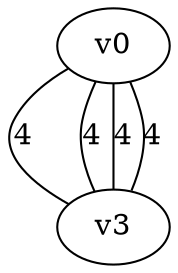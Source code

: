 graph gn4_bfs {
v0 -- v3 [label = "4"];
v0 -- v3 [label = "4"];
v0 -- v3 [label = "4"];
v0 -- v3 [label = "4"];
}